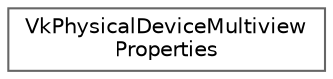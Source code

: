digraph "类继承关系图"
{
 // LATEX_PDF_SIZE
  bgcolor="transparent";
  edge [fontname=Helvetica,fontsize=10,labelfontname=Helvetica,labelfontsize=10];
  node [fontname=Helvetica,fontsize=10,shape=box,height=0.2,width=0.4];
  rankdir="LR";
  Node0 [id="Node000000",label="VkPhysicalDeviceMultiview\lProperties",height=0.2,width=0.4,color="grey40", fillcolor="white", style="filled",URL="$struct_vk_physical_device_multiview_properties.html",tooltip=" "];
}
